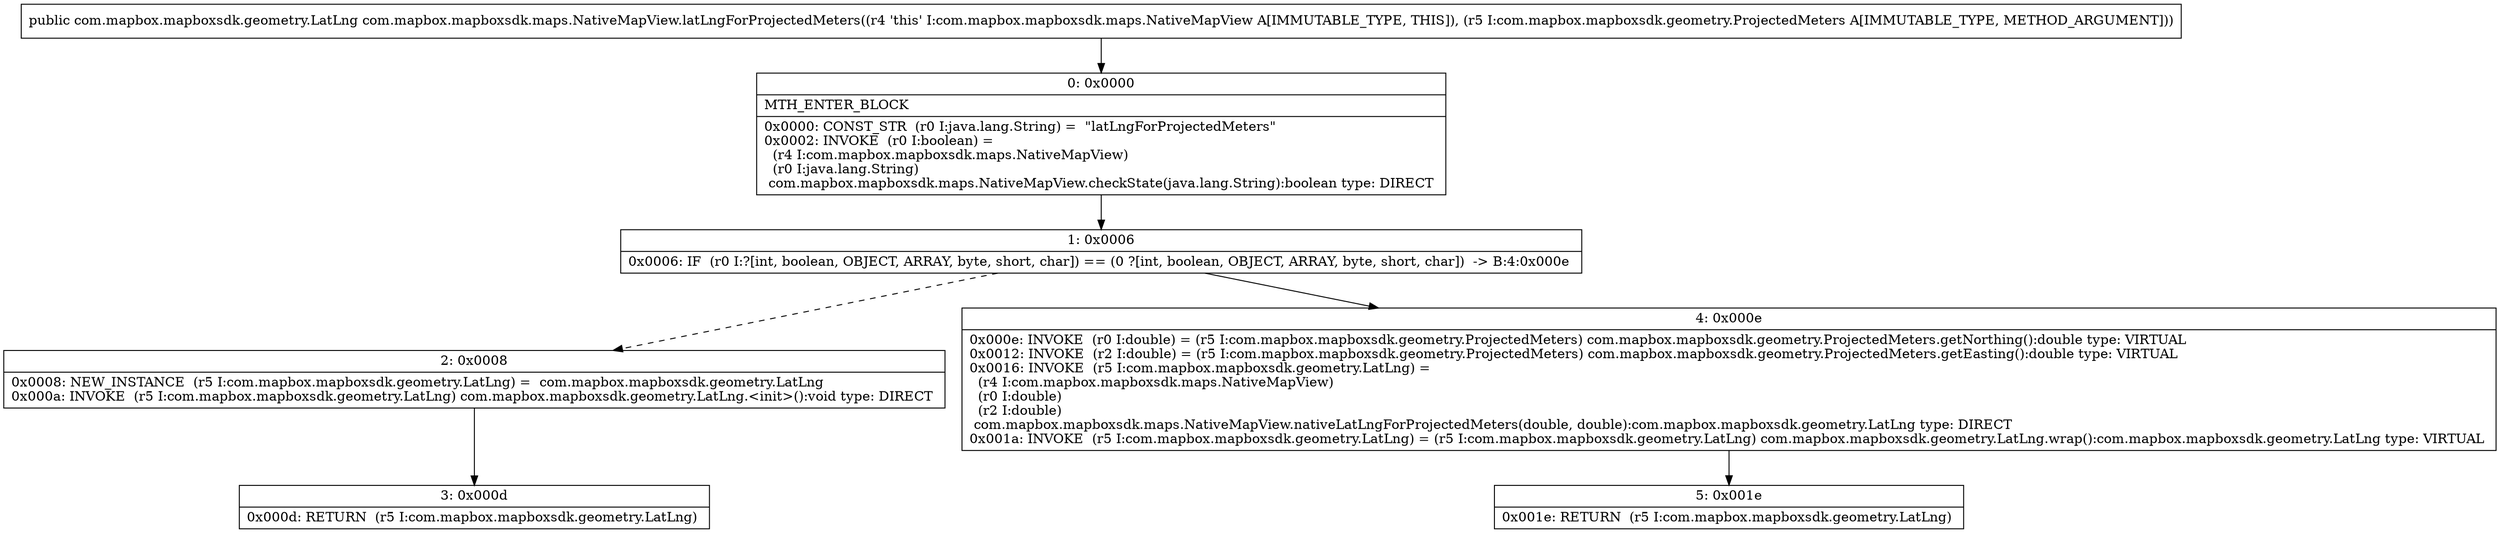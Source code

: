 digraph "CFG forcom.mapbox.mapboxsdk.maps.NativeMapView.latLngForProjectedMeters(Lcom\/mapbox\/mapboxsdk\/geometry\/ProjectedMeters;)Lcom\/mapbox\/mapboxsdk\/geometry\/LatLng;" {
Node_0 [shape=record,label="{0\:\ 0x0000|MTH_ENTER_BLOCK\l|0x0000: CONST_STR  (r0 I:java.lang.String) =  \"latLngForProjectedMeters\" \l0x0002: INVOKE  (r0 I:boolean) = \l  (r4 I:com.mapbox.mapboxsdk.maps.NativeMapView)\l  (r0 I:java.lang.String)\l com.mapbox.mapboxsdk.maps.NativeMapView.checkState(java.lang.String):boolean type: DIRECT \l}"];
Node_1 [shape=record,label="{1\:\ 0x0006|0x0006: IF  (r0 I:?[int, boolean, OBJECT, ARRAY, byte, short, char]) == (0 ?[int, boolean, OBJECT, ARRAY, byte, short, char])  \-\> B:4:0x000e \l}"];
Node_2 [shape=record,label="{2\:\ 0x0008|0x0008: NEW_INSTANCE  (r5 I:com.mapbox.mapboxsdk.geometry.LatLng) =  com.mapbox.mapboxsdk.geometry.LatLng \l0x000a: INVOKE  (r5 I:com.mapbox.mapboxsdk.geometry.LatLng) com.mapbox.mapboxsdk.geometry.LatLng.\<init\>():void type: DIRECT \l}"];
Node_3 [shape=record,label="{3\:\ 0x000d|0x000d: RETURN  (r5 I:com.mapbox.mapboxsdk.geometry.LatLng) \l}"];
Node_4 [shape=record,label="{4\:\ 0x000e|0x000e: INVOKE  (r0 I:double) = (r5 I:com.mapbox.mapboxsdk.geometry.ProjectedMeters) com.mapbox.mapboxsdk.geometry.ProjectedMeters.getNorthing():double type: VIRTUAL \l0x0012: INVOKE  (r2 I:double) = (r5 I:com.mapbox.mapboxsdk.geometry.ProjectedMeters) com.mapbox.mapboxsdk.geometry.ProjectedMeters.getEasting():double type: VIRTUAL \l0x0016: INVOKE  (r5 I:com.mapbox.mapboxsdk.geometry.LatLng) = \l  (r4 I:com.mapbox.mapboxsdk.maps.NativeMapView)\l  (r0 I:double)\l  (r2 I:double)\l com.mapbox.mapboxsdk.maps.NativeMapView.nativeLatLngForProjectedMeters(double, double):com.mapbox.mapboxsdk.geometry.LatLng type: DIRECT \l0x001a: INVOKE  (r5 I:com.mapbox.mapboxsdk.geometry.LatLng) = (r5 I:com.mapbox.mapboxsdk.geometry.LatLng) com.mapbox.mapboxsdk.geometry.LatLng.wrap():com.mapbox.mapboxsdk.geometry.LatLng type: VIRTUAL \l}"];
Node_5 [shape=record,label="{5\:\ 0x001e|0x001e: RETURN  (r5 I:com.mapbox.mapboxsdk.geometry.LatLng) \l}"];
MethodNode[shape=record,label="{public com.mapbox.mapboxsdk.geometry.LatLng com.mapbox.mapboxsdk.maps.NativeMapView.latLngForProjectedMeters((r4 'this' I:com.mapbox.mapboxsdk.maps.NativeMapView A[IMMUTABLE_TYPE, THIS]), (r5 I:com.mapbox.mapboxsdk.geometry.ProjectedMeters A[IMMUTABLE_TYPE, METHOD_ARGUMENT])) }"];
MethodNode -> Node_0;
Node_0 -> Node_1;
Node_1 -> Node_2[style=dashed];
Node_1 -> Node_4;
Node_2 -> Node_3;
Node_4 -> Node_5;
}

